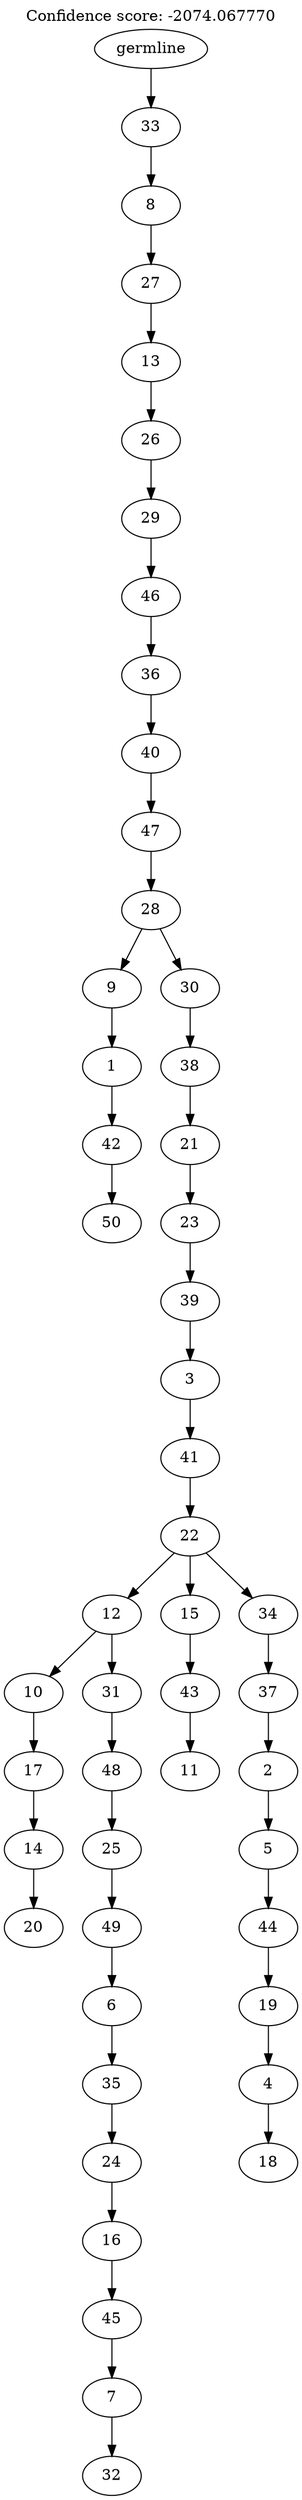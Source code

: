 digraph g {
	"49" -> "50";
	"50" [label="50"];
	"48" -> "49";
	"49" [label="42"];
	"47" -> "48";
	"48" [label="1"];
	"45" -> "46";
	"46" [label="20"];
	"44" -> "45";
	"45" [label="14"];
	"43" -> "44";
	"44" [label="17"];
	"41" -> "42";
	"42" [label="32"];
	"40" -> "41";
	"41" [label="7"];
	"39" -> "40";
	"40" [label="45"];
	"38" -> "39";
	"39" [label="16"];
	"37" -> "38";
	"38" [label="24"];
	"36" -> "37";
	"37" [label="35"];
	"35" -> "36";
	"36" [label="6"];
	"34" -> "35";
	"35" [label="49"];
	"33" -> "34";
	"34" [label="25"];
	"32" -> "33";
	"33" [label="48"];
	"31" -> "32";
	"32" [label="31"];
	"31" -> "43";
	"43" [label="10"];
	"29" -> "30";
	"30" [label="11"];
	"28" -> "29";
	"29" [label="43"];
	"26" -> "27";
	"27" [label="18"];
	"25" -> "26";
	"26" [label="4"];
	"24" -> "25";
	"25" [label="19"];
	"23" -> "24";
	"24" [label="44"];
	"22" -> "23";
	"23" [label="5"];
	"21" -> "22";
	"22" [label="2"];
	"20" -> "21";
	"21" [label="37"];
	"19" -> "20";
	"20" [label="34"];
	"19" -> "28";
	"28" [label="15"];
	"19" -> "31";
	"31" [label="12"];
	"18" -> "19";
	"19" [label="22"];
	"17" -> "18";
	"18" [label="41"];
	"16" -> "17";
	"17" [label="3"];
	"15" -> "16";
	"16" [label="39"];
	"14" -> "15";
	"15" [label="23"];
	"13" -> "14";
	"14" [label="21"];
	"12" -> "13";
	"13" [label="38"];
	"11" -> "12";
	"12" [label="30"];
	"11" -> "47";
	"47" [label="9"];
	"10" -> "11";
	"11" [label="28"];
	"9" -> "10";
	"10" [label="47"];
	"8" -> "9";
	"9" [label="40"];
	"7" -> "8";
	"8" [label="36"];
	"6" -> "7";
	"7" [label="46"];
	"5" -> "6";
	"6" [label="29"];
	"4" -> "5";
	"5" [label="26"];
	"3" -> "4";
	"4" [label="13"];
	"2" -> "3";
	"3" [label="27"];
	"1" -> "2";
	"2" [label="8"];
	"0" -> "1";
	"1" [label="33"];
	"0" [label="germline"];
	labelloc="t";
	label="Confidence score: -2074.067770";
}
